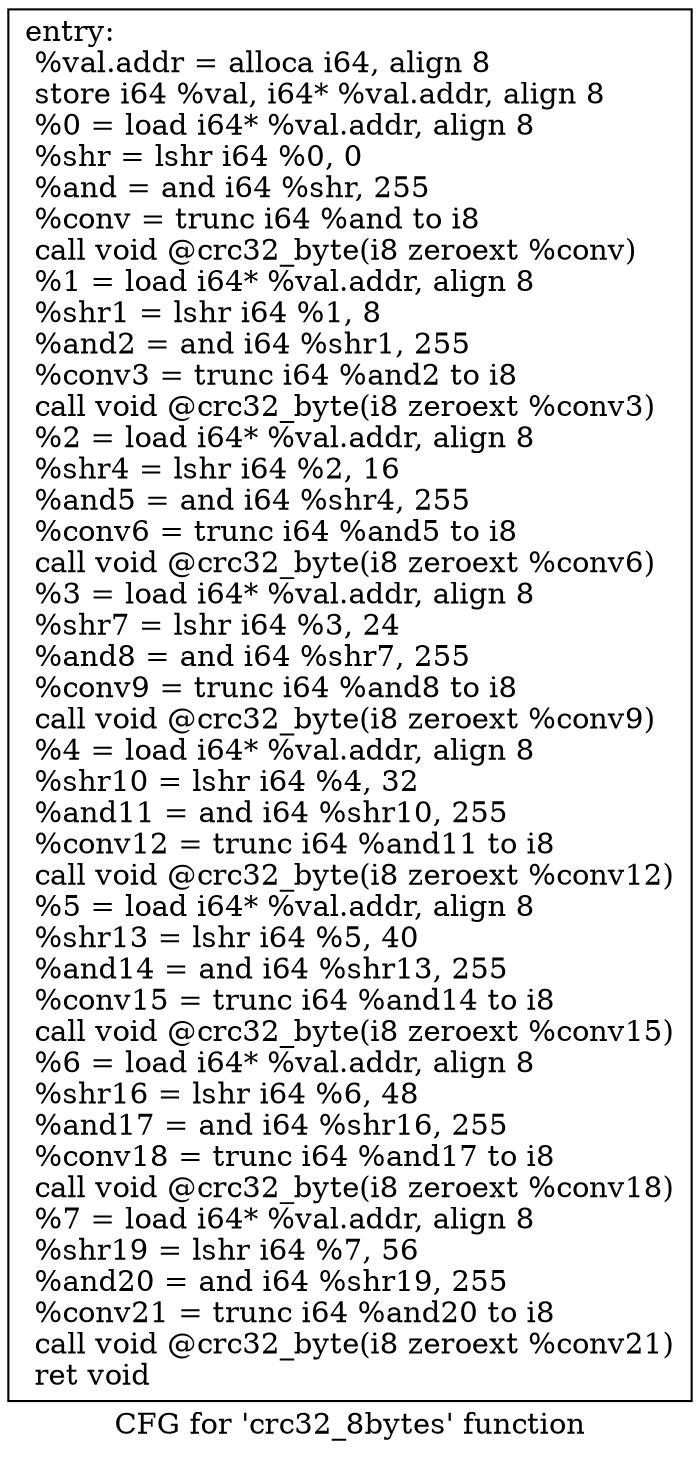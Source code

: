digraph "CFG for 'crc32_8bytes' function" {
	label="CFG for 'crc32_8bytes' function";

	Node0xac579a0 [shape=record,label="{entry:\l  %val.addr = alloca i64, align 8\l  store i64 %val, i64* %val.addr, align 8\l  %0 = load i64* %val.addr, align 8\l  %shr = lshr i64 %0, 0\l  %and = and i64 %shr, 255\l  %conv = trunc i64 %and to i8\l  call void @crc32_byte(i8 zeroext %conv)\l  %1 = load i64* %val.addr, align 8\l  %shr1 = lshr i64 %1, 8\l  %and2 = and i64 %shr1, 255\l  %conv3 = trunc i64 %and2 to i8\l  call void @crc32_byte(i8 zeroext %conv3)\l  %2 = load i64* %val.addr, align 8\l  %shr4 = lshr i64 %2, 16\l  %and5 = and i64 %shr4, 255\l  %conv6 = trunc i64 %and5 to i8\l  call void @crc32_byte(i8 zeroext %conv6)\l  %3 = load i64* %val.addr, align 8\l  %shr7 = lshr i64 %3, 24\l  %and8 = and i64 %shr7, 255\l  %conv9 = trunc i64 %and8 to i8\l  call void @crc32_byte(i8 zeroext %conv9)\l  %4 = load i64* %val.addr, align 8\l  %shr10 = lshr i64 %4, 32\l  %and11 = and i64 %shr10, 255\l  %conv12 = trunc i64 %and11 to i8\l  call void @crc32_byte(i8 zeroext %conv12)\l  %5 = load i64* %val.addr, align 8\l  %shr13 = lshr i64 %5, 40\l  %and14 = and i64 %shr13, 255\l  %conv15 = trunc i64 %and14 to i8\l  call void @crc32_byte(i8 zeroext %conv15)\l  %6 = load i64* %val.addr, align 8\l  %shr16 = lshr i64 %6, 48\l  %and17 = and i64 %shr16, 255\l  %conv18 = trunc i64 %and17 to i8\l  call void @crc32_byte(i8 zeroext %conv18)\l  %7 = load i64* %val.addr, align 8\l  %shr19 = lshr i64 %7, 56\l  %and20 = and i64 %shr19, 255\l  %conv21 = trunc i64 %and20 to i8\l  call void @crc32_byte(i8 zeroext %conv21)\l  ret void\l}"];
}
